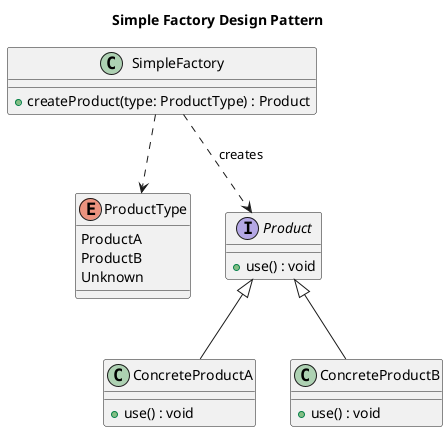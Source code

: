 @startuml
title Simple Factory Design Pattern

enum ProductType {
    ProductA
    ProductB
    Unknown
}

interface Product {
    + use() : void
}

class ConcreteProductA {
    + use() : void
}

class ConcreteProductB {
    + use() : void
}

Product <|-- ConcreteProductA
Product <|-- ConcreteProductB

class SimpleFactory {
    + createProduct(type: ProductType) : Product
}

SimpleFactory ..> Product : "creates"
SimpleFactory ..> ProductType

@enduml
